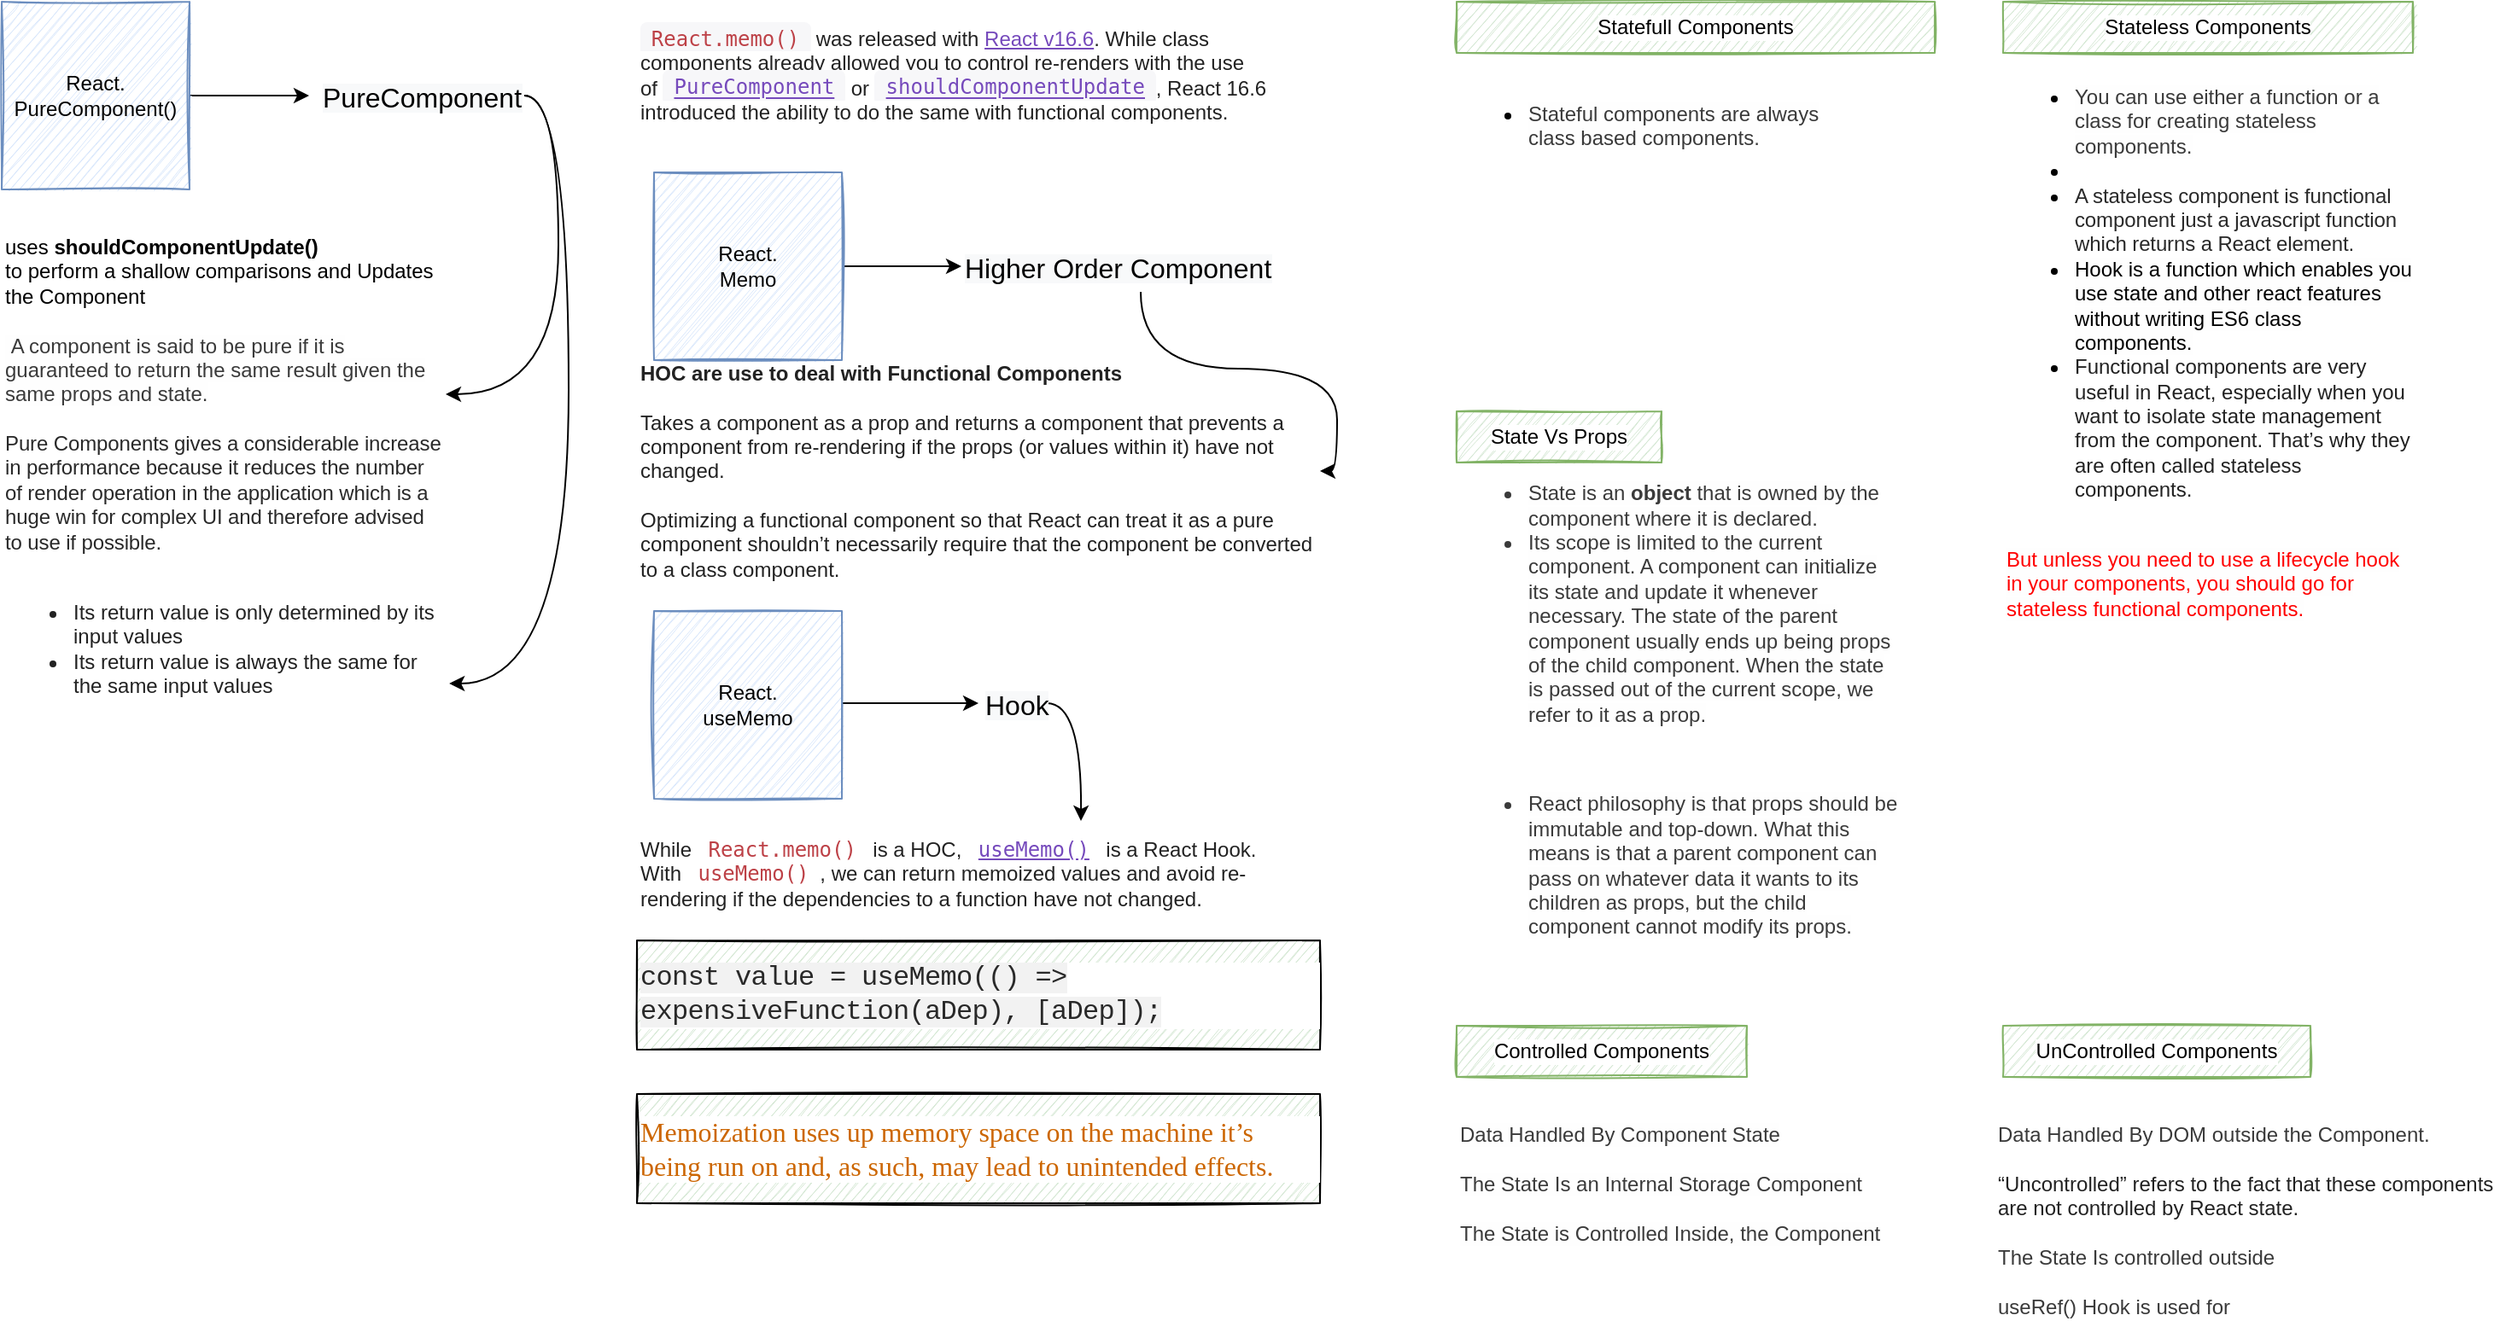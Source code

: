 <mxfile version="15.9.1" type="github" pages="2">
  <diagram id="CkWZjeMWKiB9YpNZttG5" name="Page-1">
    <mxGraphModel dx="2076" dy="1150" grid="1" gridSize="10" guides="1" tooltips="1" connect="1" arrows="1" fold="1" page="1" pageScale="1" pageWidth="1654" pageHeight="2336" background="none" math="0" shadow="0">
      <root>
        <mxCell id="0" />
        <mxCell id="1" parent="0" />
        <mxCell id="lSssQ-DfVgilNFe0-9mz-18" style="edgeStyle=orthogonalEdgeStyle;rounded=0;orthogonalLoop=1;jettySize=auto;html=1;exitX=1;exitY=0.5;exitDx=0;exitDy=0;fontFamily=Helvetica;fontSize=12;entryX=0;entryY=0.5;entryDx=0;entryDy=0;" parent="1" source="lSssQ-DfVgilNFe0-9mz-2" edge="1">
          <mxGeometry relative="1" as="geometry">
            <mxPoint x="328" y="135" as="targetPoint" />
          </mxGeometry>
        </mxCell>
        <mxCell id="lSssQ-DfVgilNFe0-9mz-2" value="React.&lt;br&gt;PureComponent()&lt;br&gt;" style="whiteSpace=wrap;html=1;aspect=fixed;fillColor=#dae8fc;strokeColor=#6c8ebf;sketch=1;" parent="1" vertex="1">
          <mxGeometry x="148" y="80" width="110" height="110" as="geometry" />
        </mxCell>
        <mxCell id="lSssQ-DfVgilNFe0-9mz-5" value="&lt;font style=&quot;font-size: 12px&quot;&gt;uses &lt;b&gt;shouldComponentUpdate()&lt;/b&gt;&lt;br&gt;to perform a shallow comparisons and Updates the Component&lt;br&gt;&lt;br&gt;&lt;span style=&quot;color: rgb(58 , 58 , 58) ; font-family: , &amp;#34;roboto&amp;#34; , &amp;#34;arial&amp;#34; , sans-serif ; background-color: rgb(254 , 254 , 254)&quot;&gt;&amp;nbsp;A component is said to be pure if it is guaranteed to return the same result given the same props and state.&lt;br&gt;&lt;br&gt;&lt;/span&gt;&lt;span style=&quot;color: rgb(41 , 41 , 41) ; letter-spacing: -0.063px ; background-color: rgb(255 , 255 , 255)&quot;&gt;Pure Components gives a considerable increase in performance because it reduces the number of render operation in the application which is a huge win for complex UI and therefore advised to use if possible.&lt;/span&gt;&lt;span style=&quot;color: rgb(58 , 58 , 58) ; font-family: , &amp;#34;roboto&amp;#34; , &amp;#34;arial&amp;#34; , sans-serif ; background-color: rgb(254 , 254 , 254)&quot;&gt;&lt;br&gt;&lt;/span&gt;&lt;/font&gt;" style="text;html=1;strokeColor=none;fillColor=none;align=left;verticalAlign=middle;whiteSpace=wrap;rounded=0;" parent="1" vertex="1">
          <mxGeometry x="148" y="210" width="260" height="200" as="geometry" />
        </mxCell>
        <mxCell id="lSssQ-DfVgilNFe0-9mz-14" style="edgeStyle=orthogonalEdgeStyle;rounded=0;orthogonalLoop=1;jettySize=auto;html=1;exitX=1;exitY=0.5;exitDx=0;exitDy=0;fontFamily=Helvetica;fontSize=12;entryX=0;entryY=0.5;entryDx=0;entryDy=0;" parent="1" source="lSssQ-DfVgilNFe0-9mz-6" target="lSssQ-DfVgilNFe0-9mz-15" edge="1">
          <mxGeometry relative="1" as="geometry">
            <mxPoint x="710" y="255" as="targetPoint" />
          </mxGeometry>
        </mxCell>
        <mxCell id="lSssQ-DfVgilNFe0-9mz-6" value="React.&lt;br&gt;Memo" style="whiteSpace=wrap;html=1;aspect=fixed;fillColor=#dae8fc;strokeColor=#6c8ebf;sketch=1;rounded=0;shadow=0;" parent="1" vertex="1">
          <mxGeometry x="530" y="180" width="110" height="110" as="geometry" />
        </mxCell>
        <mxCell id="lSssQ-DfVgilNFe0-9mz-8" value="&lt;font style=&quot;font-size: 12px&quot;&gt;&lt;span style=&quot;color: rgb(34 , 34 , 34) ; background-color: rgb(255 , 255 , 255)&quot;&gt;&lt;font style=&quot;font-size: 12px&quot;&gt;&lt;b&gt;HOC are use to deal with Functional Components&lt;br&gt;&lt;br&gt;&lt;/b&gt;Takes a component as a prop and returns a component that prevents a component from re-rendering if the props (or values within it) have not changed.&lt;br&gt;&lt;br&gt;&lt;/font&gt;&lt;/span&gt;&lt;span style=&quot;color: rgb(34 , 34 , 34) ; text-align: center ; background-color: rgb(255 , 255 , 255)&quot;&gt;Optimizing a functional component so that React can treat it as a pure component shouldn’t necessarily require that the component be converted to a class component.&lt;/span&gt;&lt;span style=&quot;color: rgb(34 , 34 , 34) ; background-color: rgb(255 , 255 , 255)&quot;&gt;&lt;font style=&quot;font-size: 12px&quot;&gt;&lt;br&gt;&lt;/font&gt;&lt;/span&gt;&lt;/font&gt;" style="text;html=1;strokeColor=none;fillColor=none;align=left;verticalAlign=middle;whiteSpace=wrap;rounded=0;" parent="1" vertex="1">
          <mxGeometry x="520" y="320" width="400" height="70" as="geometry" />
        </mxCell>
        <mxCell id="lSssQ-DfVgilNFe0-9mz-9" value="&lt;p&gt;&lt;font style=&quot;font-size: 12px&quot;&gt;&lt;code class=&quot; prettyprinted&quot; style=&quot;box-sizing: inherit ; padding: 0.2rem 0.4rem ; color: rgb(189 , 65 , 71) ; background-color: rgb(247 , 247 , 249) ; border-radius: 0.25rem&quot;&gt;&lt;span class=&quot;typ&quot; style=&quot;box-sizing: inherit&quot;&gt;React&lt;/span&gt;&lt;span class=&quot;pun&quot; style=&quot;box-sizing: inherit&quot;&gt;.&lt;/span&gt;&lt;span class=&quot;pln&quot; style=&quot;box-sizing: inherit&quot;&gt;memo&lt;/span&gt;&lt;span class=&quot;pun&quot; style=&quot;box-sizing: inherit&quot;&gt;()&lt;/span&gt;&lt;/code&gt;&lt;span style=&quot;color: rgb(34 , 34 , 34) ; background-color: rgb(255 , 255 , 255)&quot;&gt;&amp;nbsp;was released with&amp;nbsp;&lt;/span&gt;&lt;a href=&quot;https://reactjs.org/blog/2018/10/23/react-v-16-6.html&quot; target=&quot;_blank&quot; style=&quot;box-sizing: inherit ; background-color: rgb(255 , 255 , 255) ; color: rgb(118 , 74 , 188)&quot;&gt;React v16.6&lt;/a&gt;&lt;span style=&quot;color: rgb(34 , 34 , 34) ; background-color: rgb(255 , 255 , 255)&quot;&gt;. While class components already allowed you to control re-renders with the use of&amp;nbsp;&lt;/span&gt;&lt;code class=&quot; prettyprinted&quot; style=&quot;box-sizing: inherit ; padding: 0.2rem 0.4rem ; color: rgb(189 , 65 , 71) ; background-color: rgb(247 , 247 , 249) ; border-radius: 0.25rem&quot;&gt;&lt;a href=&quot;https://reactjs.org/docs/react-api.html#reactpurecomponent&quot; target=&quot;_blank&quot; style=&quot;box-sizing: inherit ; background-color: transparent ; color: rgb(118 , 74 , 188)&quot;&gt;PureComponent&lt;/a&gt;&lt;/code&gt;&lt;span style=&quot;color: rgb(34 , 34 , 34) ; background-color: rgb(255 , 255 , 255)&quot;&gt;&amp;nbsp;or&amp;nbsp;&lt;/span&gt;&lt;code class=&quot; prettyprinted&quot; style=&quot;box-sizing: inherit ; padding: 0.2rem 0.4rem ; color: rgb(189 , 65 , 71) ; background-color: rgb(247 , 247 , 249) ; border-radius: 0.25rem&quot;&gt;&lt;a href=&quot;https://reactjs.org/docs/react-component.html#shouldcomponentupdate&quot; target=&quot;_blank&quot; style=&quot;box-sizing: inherit ; background-color: transparent ; color: rgb(118 , 74 , 188)&quot;&gt;shouldComponentUpdate&lt;/a&gt;&lt;/code&gt;&lt;span style=&quot;color: rgb(34 , 34 , 34) ; background-color: rgb(255 , 255 , 255)&quot;&gt;, React 16.6 introduced the ability to do the same with functional components.&lt;/span&gt;&lt;/font&gt;&lt;/p&gt;" style="text;html=1;strokeColor=none;fillColor=none;align=left;verticalAlign=middle;whiteSpace=wrap;rounded=0;" parent="1" vertex="1">
          <mxGeometry x="520" y="80" width="400" height="85" as="geometry" />
        </mxCell>
        <mxCell id="lSssQ-DfVgilNFe0-9mz-12" value="&lt;font style=&quot;font-size: 12px&quot;&gt;&lt;span style=&quot;color: rgb(34, 34, 34);&quot;&gt;While&amp;nbsp;&lt;/span&gt;&lt;code class=&quot; prettyprinted&quot; style=&quot;box-sizing: inherit; padding: 0.2rem 0.4rem; color: rgb(189, 65, 71); border-radius: 0.25rem;&quot;&gt;&lt;span class=&quot;typ&quot; style=&quot;box-sizing: inherit&quot;&gt;React&lt;/span&gt;&lt;span class=&quot;pun&quot; style=&quot;box-sizing: inherit&quot;&gt;.&lt;/span&gt;&lt;span class=&quot;pln&quot; style=&quot;box-sizing: inherit&quot;&gt;memo&lt;/span&gt;&lt;span class=&quot;pun&quot; style=&quot;box-sizing: inherit&quot;&gt;()&lt;/span&gt;&lt;/code&gt;&lt;span style=&quot;color: rgb(34, 34, 34);&quot;&gt;&amp;nbsp;is a HOC,&amp;nbsp;&lt;/span&gt;&lt;code class=&quot; prettyprinted&quot; style=&quot;box-sizing: inherit; padding: 0.2rem 0.4rem; color: rgb(189, 65, 71); border-radius: 0.25rem;&quot;&gt;&lt;a href=&quot;https://blog.logrocket.com/react-reference-guide-hooks-api/#usememo&quot; style=&quot;box-sizing: inherit; color: rgb(118, 74, 188);&quot;&gt;&lt;span class=&quot;pln&quot; style=&quot;box-sizing: inherit&quot;&gt;useMemo&lt;/span&gt;&lt;span class=&quot;pun&quot; style=&quot;box-sizing: inherit&quot;&gt;()&lt;/span&gt;&lt;/a&gt;&lt;/code&gt;&lt;span style=&quot;color: rgb(34, 34, 34);&quot;&gt;&amp;nbsp;is a React Hook. With&amp;nbsp;&lt;/span&gt;&lt;code class=&quot; prettyprinted&quot; style=&quot;box-sizing: inherit; padding: 0.2rem 0.4rem; color: rgb(189, 65, 71); border-radius: 0.25rem;&quot;&gt;&lt;span class=&quot;pln&quot; style=&quot;box-sizing: inherit&quot;&gt;useMemo&lt;/span&gt;&lt;span class=&quot;pun&quot; style=&quot;box-sizing: inherit&quot;&gt;()&lt;/span&gt;&lt;/code&gt;&lt;span style=&quot;color: rgb(34, 34, 34);&quot;&gt;, we can return memoized values and avoid re-rendering if the dependencies to a function have not changed.&lt;/span&gt;&lt;/font&gt;" style="text;html=1;strokeColor=none;fillColor=none;align=left;verticalAlign=middle;whiteSpace=wrap;rounded=0;labelBackgroundColor=default;" parent="1" vertex="1">
          <mxGeometry x="520" y="556" width="400" height="70" as="geometry" />
        </mxCell>
        <mxCell id="lSssQ-DfVgilNFe0-9mz-16" style="edgeStyle=orthogonalEdgeStyle;rounded=0;orthogonalLoop=1;jettySize=auto;html=1;exitX=1;exitY=0.5;exitDx=0;exitDy=0;fontFamily=Helvetica;fontSize=12;" parent="1" edge="1">
          <mxGeometry relative="1" as="geometry">
            <mxPoint x="720" y="491" as="targetPoint" />
            <mxPoint x="640" y="491" as="sourcePoint" />
          </mxGeometry>
        </mxCell>
        <mxCell id="lSssQ-DfVgilNFe0-9mz-13" value="React.&lt;br&gt;useMemo" style="whiteSpace=wrap;html=1;aspect=fixed;fillColor=#dae8fc;strokeColor=#6c8ebf;sketch=1;" parent="1" vertex="1">
          <mxGeometry x="530" y="437" width="110" height="110" as="geometry" />
        </mxCell>
        <mxCell id="lSssQ-DfVgilNFe0-9mz-21" style="edgeStyle=orthogonalEdgeStyle;curved=1;orthogonalLoop=1;jettySize=auto;html=1;entryX=1;entryY=0.5;entryDx=0;entryDy=0;fontFamily=Helvetica;fontSize=12;" parent="1" source="lSssQ-DfVgilNFe0-9mz-15" target="lSssQ-DfVgilNFe0-9mz-8" edge="1">
          <mxGeometry relative="1" as="geometry">
            <Array as="points">
              <mxPoint x="815" y="295" />
              <mxPoint x="930" y="295" />
              <mxPoint x="930" y="355" />
            </Array>
          </mxGeometry>
        </mxCell>
        <mxCell id="lSssQ-DfVgilNFe0-9mz-15" value="&lt;span style=&quot;color: rgb(0, 0, 0); font-family: helvetica; font-style: normal; font-weight: 400; letter-spacing: normal; text-align: left; text-indent: 0px; text-transform: none; word-spacing: 0px; background-color: rgb(248, 249, 250); font-size: 16px;&quot;&gt;Higher Order Component&lt;/span&gt;&lt;br style=&quot;color: rgb(0, 0, 0); font-family: helvetica; font-size: 12px; font-style: normal; font-weight: 400; letter-spacing: normal; text-align: left; text-indent: 0px; text-transform: none; word-spacing: 0px; background-color: rgb(248, 249, 250);&quot;&gt;" style="text;whiteSpace=wrap;html=1;fontSize=12;fontFamily=Helvetica;" parent="1" vertex="1">
          <mxGeometry x="710" y="220" width="210" height="30" as="geometry" />
        </mxCell>
        <mxCell id="lSssQ-DfVgilNFe0-9mz-22" style="edgeStyle=orthogonalEdgeStyle;curved=1;orthogonalLoop=1;jettySize=auto;html=1;fontFamily=Helvetica;fontSize=12;exitX=1;exitY=0.5;exitDx=0;exitDy=0;" parent="1" source="lSssQ-DfVgilNFe0-9mz-17" edge="1">
          <mxGeometry relative="1" as="geometry">
            <mxPoint x="780" y="560" as="targetPoint" />
          </mxGeometry>
        </mxCell>
        <mxCell id="lSssQ-DfVgilNFe0-9mz-17" value="&lt;span style=&quot;color: rgb(0 , 0 , 0) ; font-family: &amp;#34;helvetica&amp;#34; ; font-style: normal ; font-weight: 400 ; letter-spacing: normal ; text-align: left ; text-indent: 0px ; text-transform: none ; word-spacing: 0px ; background-color: rgb(248 , 249 , 250) ; font-size: 16px&quot;&gt;Hook&lt;/span&gt;" style="text;whiteSpace=wrap;html=1;fontSize=12;fontFamily=Helvetica;" parent="1" vertex="1">
          <mxGeometry x="722" y="476" width="38" height="30" as="geometry" />
        </mxCell>
        <mxCell id="lSssQ-DfVgilNFe0-9mz-20" style="edgeStyle=orthogonalEdgeStyle;orthogonalLoop=1;jettySize=auto;html=1;exitX=1;exitY=0.5;exitDx=0;exitDy=0;entryX=1;entryY=0.5;entryDx=0;entryDy=0;fontFamily=Helvetica;fontSize=12;curved=1;" parent="1" source="lSssQ-DfVgilNFe0-9mz-19" target="lSssQ-DfVgilNFe0-9mz-5" edge="1">
          <mxGeometry relative="1" as="geometry" />
        </mxCell>
        <mxCell id="lSssQ-DfVgilNFe0-9mz-34" style="edgeStyle=orthogonalEdgeStyle;curved=1;orthogonalLoop=1;jettySize=auto;html=1;entryX=1.008;entryY=0.55;entryDx=0;entryDy=0;entryPerimeter=0;fontFamily=Helvetica;fontSize=12;fontColor=#FF0000;" parent="1" source="lSssQ-DfVgilNFe0-9mz-19" target="lSssQ-DfVgilNFe0-9mz-33" edge="1">
          <mxGeometry relative="1" as="geometry">
            <Array as="points">
              <mxPoint x="480" y="135" />
              <mxPoint x="480" y="480" />
            </Array>
          </mxGeometry>
        </mxCell>
        <mxCell id="lSssQ-DfVgilNFe0-9mz-19" value="&lt;span style=&quot;color: rgb(0 , 0 , 0) ; font-family: &amp;#34;helvetica&amp;#34; ; font-style: normal ; font-weight: 400 ; letter-spacing: normal ; text-align: left ; text-indent: 0px ; text-transform: none ; word-spacing: 0px ; background-color: rgb(248 , 249 , 250) ; font-size: 16px&quot;&gt;PureComponent&lt;/span&gt;" style="text;whiteSpace=wrap;html=1;fontSize=12;fontFamily=Helvetica;" parent="1" vertex="1">
          <mxGeometry x="334" y="120" width="120" height="30" as="geometry" />
        </mxCell>
        <mxCell id="lSssQ-DfVgilNFe0-9mz-23" value="Statefull Components" style="text;html=1;strokeColor=#82b366;fillColor=#d5e8d4;align=center;verticalAlign=middle;whiteSpace=wrap;rounded=0;labelBackgroundColor=default;sketch=1;fontFamily=Helvetica;fontSize=12;" parent="1" vertex="1">
          <mxGeometry x="1000" y="80" width="280" height="30" as="geometry" />
        </mxCell>
        <mxCell id="lSssQ-DfVgilNFe0-9mz-24" value="Stateless Components" style="text;html=1;strokeColor=#82b366;fillColor=#D5E8D4;align=center;verticalAlign=middle;whiteSpace=wrap;rounded=0;labelBackgroundColor=default;sketch=1;fontFamily=Helvetica;fontSize=12;" parent="1" vertex="1">
          <mxGeometry x="1320" y="80" width="240" height="30" as="geometry" />
        </mxCell>
        <mxCell id="lSssQ-DfVgilNFe0-9mz-25" value="&lt;ul&gt;&lt;li&gt;&lt;span style=&quot;color: rgb(58 , 58 , 58) ; font-style: normal ; font-weight: 400 ; letter-spacing: normal ; text-indent: 0px ; text-transform: none ; word-spacing: 0px ; background-color: rgb(254 , 254 , 254) ; display: inline ; float: none&quot;&gt;&lt;font style=&quot;font-size: 12px&quot;&gt;Stateful components are always class based components.&lt;/font&gt;&lt;/span&gt;&lt;/li&gt;&lt;/ul&gt;&lt;span style=&quot;color: rgb(58 , 58 , 58) ; font-style: normal ; font-weight: 400 ; letter-spacing: normal ; text-indent: 0px ; text-transform: none ; word-spacing: 0px ; background-color: rgb(254 , 254 , 254) ; display: inline ; float: none&quot;&gt;&lt;font style=&quot;font-size: 12px&quot;&gt;&lt;br&gt;&lt;/font&gt;&lt;/span&gt;" style="text;whiteSpace=wrap;html=1;fontSize=12;fontFamily=Helvetica;" parent="1" vertex="1">
          <mxGeometry x="1000" y="120" width="240" height="40" as="geometry" />
        </mxCell>
        <mxCell id="lSssQ-DfVgilNFe0-9mz-26" value="&lt;ul&gt;&lt;li&gt;&lt;span style=&quot;font-style: normal ; font-weight: 400 ; letter-spacing: normal ; text-indent: 0px ; text-transform: none ; word-spacing: 0px ; background-color: rgb(254 , 254 , 254) ; display: inline ; float: none&quot;&gt;&lt;font style=&quot;font-size: 12px&quot;&gt;&lt;font style=&quot;font-size: 12px&quot;&gt;&lt;font color=&quot;#3a3a3a&quot; style=&quot;font-size: 12px&quot;&gt;You can use either a function&amp;nbsp;or a class for creating stateless components. &lt;/font&gt;&lt;/font&gt;&lt;/font&gt;&lt;/span&gt;&lt;/li&gt;&lt;li&gt;&lt;span style=&quot;font-style: normal ; font-weight: 400 ; letter-spacing: normal ; text-indent: 0px ; text-transform: none ; word-spacing: 0px ; background-color: rgb(254 , 254 , 254) ; display: inline ; float: none&quot;&gt;&lt;font style=&quot;font-size: 12px&quot;&gt;&lt;font style=&quot;font-size: 12px&quot;&gt;&lt;font color=&quot;#3a3a3a&quot; style=&quot;font-size: 12px&quot;&gt;&lt;br&gt;&lt;/font&gt;&lt;/font&gt;&lt;/font&gt;&lt;/span&gt;&lt;/li&gt;&lt;li&gt;&lt;span style=&quot;font-style: normal ; font-weight: 400 ; letter-spacing: normal ; text-indent: 0px ; text-transform: none ; word-spacing: 0px ; background-color: rgb(254 , 254 , 254) ; display: inline ; float: none&quot;&gt;&lt;font style=&quot;font-size: 12px&quot;&gt;&lt;font style=&quot;font-size: 12px&quot;&gt;&lt;span style=&quot;color: rgb(41 , 41 , 41) ; letter-spacing: -0.063px ; background-color: rgb(255 , 255 , 255)&quot;&gt;A stateless component is functional component just a javascript function which returns a React element.&amp;nbsp;&lt;/span&gt;&lt;/font&gt;&lt;/font&gt;&lt;/span&gt;&lt;/li&gt;&lt;li&gt;&lt;span style=&quot;font-style: normal ; font-weight: 400 ; letter-spacing: normal ; text-indent: 0px ; text-transform: none ; word-spacing: 0px ; background-color: rgb(254 , 254 , 254) ; display: inline ; float: none&quot;&gt;&lt;font style=&quot;font-size: 12px&quot;&gt;&lt;font style=&quot;font-size: 12px&quot;&gt;Hook is a function which enables you use state and other react features without writing ES6 class components.&lt;br&gt;&lt;/font&gt;&lt;/font&gt;&lt;/span&gt;&lt;/li&gt;&lt;li&gt;&lt;span style=&quot;font-style: normal ; font-weight: 400 ; letter-spacing: normal ; text-indent: 0px ; text-transform: none ; word-spacing: 0px ; background-color: rgb(254 , 254 , 254) ; display: inline ; float: none&quot;&gt;&lt;font style=&quot;font-size: 12px&quot;&gt;&lt;font style=&quot;font-size: 12px&quot;&gt;&lt;span style=&quot;color: rgb(34 , 34 , 34) ; background-color: rgb(255 , 255 , 255)&quot;&gt;Functional components are very useful in React, especially when you want to isolate state management from the component. That’s why they are often called&amp;nbsp;stateless components.&lt;/span&gt;&lt;/font&gt;&lt;/font&gt;&lt;/span&gt;&lt;/li&gt;&lt;/ul&gt;&lt;span style=&quot;font-style: normal ; font-weight: 400 ; letter-spacing: normal ; text-indent: 0px ; text-transform: none ; word-spacing: 0px ; background-color: rgb(254 , 254 , 254) ; display: inline ; float: none&quot;&gt;&lt;font style=&quot;font-size: 12px&quot;&gt;&lt;font style=&quot;font-size: 12px&quot;&gt;&lt;br&gt;&lt;font color=&quot;#ff0000&quot; style=&quot;font-size: 12px&quot;&gt;But unless you need to use a lifecycle hook in your components, you should go for stateless functional components.&lt;/font&gt;&lt;/font&gt;&lt;br&gt;&lt;/font&gt;&lt;/span&gt;" style="text;whiteSpace=wrap;html=1;fontSize=12;fontFamily=Helvetica;" parent="1" vertex="1">
          <mxGeometry x="1320" y="110" width="240" height="340" as="geometry" />
        </mxCell>
        <mxCell id="lSssQ-DfVgilNFe0-9mz-30" value="&lt;font style=&quot;font-size: 12px&quot;&gt;&lt;span style=&quot;color: rgb(58 , 58 , 58) ; font-family: , &amp;quot;roboto&amp;quot; , &amp;quot;arial&amp;quot; , sans-serif ; background-color: rgb(254 , 254 , 254)&quot;&gt;&lt;ul&gt;&lt;li&gt;&lt;font style=&quot;font-size: 12px&quot;&gt;&lt;span style=&quot;color: rgb(58 , 58 , 58) ; font-family: , &amp;quot;roboto&amp;quot; , &amp;quot;arial&amp;quot; , sans-serif ; background-color: rgb(254 , 254 , 254)&quot;&gt;State is an &lt;b&gt;object &lt;/b&gt;that is owned by the component where it is declared. &lt;/span&gt;&lt;/font&gt;&lt;/li&gt;&lt;li&gt;&lt;font style=&quot;font-size: 12px&quot;&gt;&lt;span style=&quot;color: rgb(58 , 58 , 58) ; font-family: , &amp;quot;roboto&amp;quot; , &amp;quot;arial&amp;quot; , sans-serif ; background-color: rgb(254 , 254 , 254)&quot;&gt;Its scope is limited to the current component. A component can initialize its state and update it whenever necessary. The state of the parent component usually ends up being props of the child component. When the state is passed out of the current scope, we refer to it as a prop.&lt;/span&gt;&lt;/font&gt;&lt;/li&gt;&lt;/ul&gt;&lt;/span&gt;&lt;span style=&quot;color: rgb(58 , 58 , 58) ; background-color: rgb(254 , 254 , 254)&quot;&gt;&lt;br&gt;&lt;ul&gt;&lt;li&gt;&lt;font style=&quot;font-size: 12px&quot;&gt;&lt;span style=&quot;color: rgb(58 , 58 , 58) ; background-color: rgb(254 , 254 , 254)&quot;&gt;React philosophy is that props should be immutable and top-down. What this means is that a parent component can pass on whatever data it wants to its children as props, but the child component cannot modify its props.&lt;/span&gt;&lt;/font&gt;&lt;/li&gt;&lt;/ul&gt;&lt;/span&gt;&lt;/font&gt;" style="text;html=1;strokeColor=none;fillColor=none;align=left;verticalAlign=middle;whiteSpace=wrap;rounded=0;labelBackgroundColor=default;sketch=1;fontFamily=Helvetica;fontSize=12;fontColor=#FF0000;labelBorderColor=none;" parent="1" vertex="1">
          <mxGeometry x="1000" y="360" width="260" height="270" as="geometry" />
        </mxCell>
        <mxCell id="lSssQ-DfVgilNFe0-9mz-31" value="State Vs Props" style="text;html=1;strokeColor=#82b366;fillColor=#d5e8d4;align=center;verticalAlign=middle;whiteSpace=wrap;rounded=0;labelBackgroundColor=default;sketch=1;fontFamily=Helvetica;fontSize=12;" parent="1" vertex="1">
          <mxGeometry x="1000" y="320" width="120" height="30" as="geometry" />
        </mxCell>
        <mxCell id="lSssQ-DfVgilNFe0-9mz-33" value="&lt;font style=&quot;font-size: 12px&quot;&gt;&lt;ul style=&quot;box-sizing: inherit ; margin-top: 0px ; margin-bottom: 2rem ; color: rgb(34 , 34 , 34) ; background-color: rgb(255 , 255 , 255)&quot;&gt;&lt;li style=&quot;box-sizing: inherit&quot;&gt;Its return value is only determined by its input values&lt;/li&gt;&lt;li style=&quot;box-sizing: inherit&quot;&gt;Its return value is always the same for the same input values&lt;/li&gt;&lt;/ul&gt;&lt;/font&gt;" style="text;html=1;strokeColor=none;fillColor=none;align=left;verticalAlign=middle;whiteSpace=wrap;rounded=0;" parent="1" vertex="1">
          <mxGeometry x="148" y="430" width="260" height="90" as="geometry" />
        </mxCell>
        <mxCell id="lSssQ-DfVgilNFe0-9mz-35" value="&lt;span style=&quot;font-family: &amp;#34;merriweather&amp;#34;&quot;&gt;&lt;font color=&quot;#cc6600&quot; style=&quot;font-size: 16px&quot;&gt;Memoization uses up memory space on the machine it’s being run on and, as such, may lead to unintended effects.&lt;/font&gt;&lt;/span&gt;" style="rounded=0;whiteSpace=wrap;html=1;labelBackgroundColor=default;sketch=1;fontFamily=Helvetica;fontSize=12;fontColor=#FF0000;fillColor=#D5E8D4;align=left;" parent="1" vertex="1">
          <mxGeometry x="520" y="720" width="400" height="64" as="geometry" />
        </mxCell>
        <mxCell id="lSssQ-DfVgilNFe0-9mz-37" value="" style="shape=image;html=1;verticalAlign=top;verticalLabelPosition=bottom;labelBackgroundColor=#ffffff;imageAspect=0;aspect=fixed;image=https://cdn1.iconfinder.com/data/icons/unicons-line-vol-5/24/react-128.png;rounded=0;shadow=0;labelBorderColor=default;sketch=1;fontFamily=Helvetica;fontSize=16;fontColor=#CC6600;fillColor=none;" parent="1" vertex="1">
          <mxGeometry x="178.5" y="80" width="49" height="49" as="geometry" />
        </mxCell>
        <mxCell id="lSssQ-DfVgilNFe0-9mz-39" value="" style="shape=image;html=1;verticalAlign=top;verticalLabelPosition=bottom;labelBackgroundColor=#ffffff;imageAspect=0;aspect=fixed;image=https://cdn1.iconfinder.com/data/icons/unicons-line-vol-5/24/react-128.png;rounded=0;shadow=0;labelBorderColor=default;sketch=1;fontFamily=Helvetica;fontSize=16;fontColor=#CC6600;fillColor=none;" parent="1" vertex="1">
          <mxGeometry x="560.5" y="180" width="49" height="49" as="geometry" />
        </mxCell>
        <mxCell id="lSssQ-DfVgilNFe0-9mz-40" value="" style="shape=image;html=1;verticalAlign=top;verticalLabelPosition=bottom;labelBackgroundColor=#ffffff;imageAspect=0;aspect=fixed;image=https://cdn1.iconfinder.com/data/icons/unicons-line-vol-5/24/react-128.png;rounded=0;shadow=0;labelBorderColor=default;sketch=1;fontFamily=Helvetica;fontSize=16;fontColor=#CC6600;fillColor=none;" parent="1" vertex="1">
          <mxGeometry x="560.5" y="437" width="49" height="49" as="geometry" />
        </mxCell>
        <mxCell id="ZoUs44j6_cVX5kP_7yxS-6" value="&lt;span style=&quot;color: rgb(41 , 41 , 41) ; font-family: &amp;#34;menlo&amp;#34; , &amp;#34;monaco&amp;#34; , &amp;#34;courier new&amp;#34; , &amp;#34;courier&amp;#34; , monospace ; font-size: 16px ; letter-spacing: -0.352px ; background-color: rgb(242 , 242 , 242)&quot;&gt;const value = useMemo(() =&amp;gt; expensiveFunction(aDep), [aDep]);&lt;/span&gt;" style="rounded=0;whiteSpace=wrap;html=1;labelBackgroundColor=default;sketch=1;fontFamily=Helvetica;fontSize=12;fontColor=#FF0000;fillColor=#D5E8D4;align=left;" vertex="1" parent="1">
          <mxGeometry x="520" y="630" width="400" height="64" as="geometry" />
        </mxCell>
        <mxCell id="ZoUs44j6_cVX5kP_7yxS-7" value="Controlled Components" style="text;html=1;strokeColor=#82b366;fillColor=#d5e8d4;align=center;verticalAlign=middle;whiteSpace=wrap;rounded=0;labelBackgroundColor=default;sketch=1;fontFamily=Helvetica;fontSize=12;" vertex="1" parent="1">
          <mxGeometry x="1000" y="680" width="170" height="30" as="geometry" />
        </mxCell>
        <mxCell id="ZoUs44j6_cVX5kP_7yxS-8" value="UnControlled Components" style="text;html=1;strokeColor=#82b366;fillColor=#D5E8D4;align=center;verticalAlign=middle;whiteSpace=wrap;rounded=0;labelBackgroundColor=default;sketch=1;fontFamily=Helvetica;fontSize=12;" vertex="1" parent="1">
          <mxGeometry x="1320" y="680" width="180" height="30" as="geometry" />
        </mxCell>
        <mxCell id="ZoUs44j6_cVX5kP_7yxS-9" value="&lt;div&gt;&lt;font color=&quot;#3a3a3a&quot;&gt;&lt;span style=&quot;background-color: rgb(254 , 254 , 254)&quot;&gt;Data Handled By Component State&lt;/span&gt;&lt;/font&gt;&lt;/div&gt;&lt;div&gt;&lt;font color=&quot;#3a3a3a&quot;&gt;&lt;span style=&quot;background-color: rgb(254 , 254 , 254)&quot;&gt;&lt;br&gt;&lt;/span&gt;&lt;/font&gt;&lt;/div&gt;&lt;div&gt;&lt;font color=&quot;#3a3a3a&quot;&gt;&lt;span style=&quot;background-color: rgb(254 , 254 , 254)&quot;&gt;The State Is an Internal Storage Component&lt;/span&gt;&lt;/font&gt;&lt;/div&gt;&lt;div&gt;&lt;font color=&quot;#3a3a3a&quot;&gt;&lt;span style=&quot;background-color: rgb(254 , 254 , 254)&quot;&gt;&lt;br&gt;&lt;/span&gt;&lt;/font&gt;&lt;/div&gt;&lt;div&gt;&lt;font color=&quot;#3a3a3a&quot;&gt;&lt;span style=&quot;background-color: rgb(254 , 254 , 254)&quot;&gt;The State is Controlled Inside, the Component&lt;/span&gt;&lt;/font&gt;&lt;/div&gt;&lt;span style=&quot;color: rgb(58 , 58 , 58) ; font-style: normal ; font-weight: 400 ; letter-spacing: normal ; text-indent: 0px ; text-transform: none ; word-spacing: 0px ; background-color: rgb(254 , 254 , 254) ; display: inline ; float: none&quot;&gt;&lt;font style=&quot;font-size: 12px&quot;&gt;&lt;br&gt;&lt;/font&gt;&lt;/span&gt;" style="text;whiteSpace=wrap;html=1;fontSize=12;fontFamily=Helvetica;" vertex="1" parent="1">
          <mxGeometry x="1000" y="730" width="280" height="100" as="geometry" />
        </mxCell>
        <mxCell id="ZoUs44j6_cVX5kP_7yxS-10" value="&lt;div&gt;&lt;font color=&quot;#3a3a3a&quot; style=&quot;font-size: 12px&quot;&gt;Data Handled By DOM outside the Component.&lt;/font&gt;&lt;/div&gt;&lt;div&gt;&lt;font color=&quot;#3a3a3a&quot; style=&quot;font-size: 12px&quot;&gt;&lt;br&gt;&lt;/font&gt;&lt;/div&gt;&lt;div&gt;&lt;font style=&quot;font-size: 12px&quot;&gt;&lt;span style=&quot;color: rgb(34 , 34 , 34) ; background-color: rgb(255 , 255 , 255)&quot;&gt;“Uncontrolled” refers to the fact that these components are not controlled by React state.&lt;/span&gt;&lt;font color=&quot;#3a3a3a&quot; style=&quot;font-size: 12px&quot;&gt;&lt;span&gt;&lt;br&gt;&lt;/span&gt;&lt;/font&gt;&lt;/font&gt;&lt;/div&gt;&lt;div&gt;&lt;font color=&quot;#3a3a3a&quot; style=&quot;font-size: 12px&quot;&gt;&lt;span&gt;&lt;br&gt;&lt;/span&gt;&lt;/font&gt;&lt;/div&gt;&lt;div&gt;&lt;font color=&quot;#3a3a3a&quot; style=&quot;font-size: 12px&quot;&gt;&lt;span&gt;The State Is controlled outside&lt;/span&gt;&lt;/font&gt;&lt;/div&gt;&lt;div&gt;&lt;font color=&quot;#3a3a3a&quot; style=&quot;font-size: 12px&quot;&gt;&lt;span&gt;&lt;br&gt;&lt;/span&gt;&lt;/font&gt;&lt;/div&gt;&lt;div&gt;&lt;/div&gt;&lt;span style=&quot;color: rgb(58 , 58 , 58) ; font-style: normal ; font-weight: 400 ; letter-spacing: normal ; text-indent: 0px ; text-transform: none ; word-spacing: 0px ; display: inline ; float: none&quot;&gt;&lt;font style=&quot;font-size: 12px&quot;&gt;&lt;font style=&quot;font-size: 12px&quot;&gt;useRef() Hook is used for&amp;nbsp;&lt;/font&gt;&lt;br&gt;&lt;/font&gt;&lt;/span&gt;" style="text;whiteSpace=wrap;html=1;fontSize=12;fontFamily=Helvetica;rounded=0;shadow=0;labelBackgroundColor=none;labelBorderColor=none;sketch=1;fontColor=#CC6600;fillColor=none;" vertex="1" parent="1">
          <mxGeometry x="1315" y="730" width="295" height="120" as="geometry" />
        </mxCell>
      </root>
    </mxGraphModel>
  </diagram>
  <diagram id="SWifOijQaqaOOIXxmgmf" name="Page-2">
    <mxGraphModel dx="1730" dy="958" grid="1" gridSize="10" guides="1" tooltips="1" connect="1" arrows="1" fold="1" page="1" pageScale="1" pageWidth="1654" pageHeight="2336" math="0" shadow="0">
      <root>
        <mxCell id="AsoeHAGLwjUUdPmzECIi-0" />
        <mxCell id="AsoeHAGLwjUUdPmzECIi-1" parent="AsoeHAGLwjUUdPmzECIi-0" />
        <mxCell id="AsoeHAGLwjUUdPmzECIi-2" value="GRAPHQL" style="ellipse;whiteSpace=wrap;html=1;aspect=fixed;rounded=0;shadow=0;labelBackgroundColor=none;labelBorderColor=none;sketch=0;fontFamily=Helvetica;fontSize=12;fillColor=#330066;strokeColor=#9673a6;fontColor=#FFFFFF;" vertex="1" parent="AsoeHAGLwjUUdPmzECIi-1">
          <mxGeometry x="40" y="40" width="80" height="80" as="geometry" />
        </mxCell>
        <mxCell id="AsoeHAGLwjUUdPmzECIi-4" value="&lt;div style=&quot;color: rgb(212, 212, 212); background-color: rgb(30, 30, 30); font-family: consolas, &amp;quot;courier new&amp;quot;, monospace; font-weight: normal; font-size: 14px; line-height: 19px;&quot;&gt;&lt;div&gt;&lt;span style=&quot;color: #569cd6&quot;&gt;const&lt;/span&gt;&lt;span style=&quot;color: #d4d4d4&quot;&gt; link = &lt;/span&gt;&lt;span style=&quot;color: #569cd6&quot;&gt;new&lt;/span&gt;&lt;span style=&quot;color: #d4d4d4&quot;&gt; WebSocketLink({&lt;/span&gt;&lt;/div&gt;&lt;div&gt;&lt;span style=&quot;color: #d4d4d4&quot;&gt;&amp;nbsp; uri: &lt;/span&gt;&lt;span style=&quot;color: #ce9178&quot;&gt;`ws://localhost:4000/`&lt;/span&gt;&lt;span style=&quot;color: #d4d4d4&quot;&gt;,&lt;/span&gt;&lt;/div&gt;&lt;div&gt;&lt;span style=&quot;color: #d4d4d4&quot;&gt;&amp;nbsp; options: {&lt;/span&gt;&lt;/div&gt;&lt;div&gt;&lt;span style=&quot;color: #d4d4d4&quot;&gt;&amp;nbsp; &amp;nbsp; reconnect: &lt;/span&gt;&lt;span style=&quot;color: #569cd6&quot;&gt;true&lt;/span&gt;&lt;span style=&quot;color: #d4d4d4&quot;&gt;,&lt;/span&gt;&lt;/div&gt;&lt;div&gt;&lt;span style=&quot;color: #d4d4d4&quot;&gt;&amp;nbsp; },&lt;/span&gt;&lt;/div&gt;&lt;div&gt;&lt;span style=&quot;color: #d4d4d4&quot;&gt;});&lt;/span&gt;&lt;/div&gt;&lt;/div&gt;" style="text;whiteSpace=wrap;html=1;fontSize=12;fontFamily=Helvetica;fontColor=#000000;" vertex="1" parent="AsoeHAGLwjUUdPmzECIi-1">
          <mxGeometry x="280" y="840" width="270" height="130" as="geometry" />
        </mxCell>
        <mxCell id="AsoeHAGLwjUUdPmzECIi-5" value="&lt;div style=&quot;color: rgb(212, 212, 212); background-color: rgb(30, 30, 30); font-family: consolas, &amp;quot;courier new&amp;quot;, monospace; font-weight: normal; font-size: 14px; line-height: 19px;&quot;&gt;&lt;div&gt;&lt;span style=&quot;color: #569cd6&quot;&gt;const&lt;/span&gt;&lt;span style=&quot;color: #d4d4d4&quot;&gt; client = &lt;/span&gt;&lt;span style=&quot;color: #569cd6&quot;&gt;new&lt;/span&gt;&lt;span style=&quot;color: #d4d4d4&quot;&gt; ApolloClient({&lt;/span&gt;&lt;/div&gt;&lt;div&gt;&lt;span style=&quot;color: #d4d4d4&quot;&gt;&amp;nbsp; link,&lt;/span&gt;&lt;/div&gt;&lt;div&gt;&lt;span style=&quot;color: #d4d4d4&quot;&gt;&amp;nbsp; uri: &lt;/span&gt;&lt;span style=&quot;color: #ce9178&quot;&gt;&quot;http://localhost:4000/&quot;&lt;/span&gt;&lt;span style=&quot;color: #d4d4d4&quot;&gt;,&lt;/span&gt;&lt;/div&gt;&lt;div&gt;&lt;span style=&quot;color: #d4d4d4&quot;&gt;&amp;nbsp; cache: &lt;/span&gt;&lt;span style=&quot;color: #569cd6&quot;&gt;new&lt;/span&gt;&lt;span style=&quot;color: #d4d4d4&quot;&gt; InMemoryCache(),&lt;/span&gt;&lt;/div&gt;&lt;div&gt;&lt;span style=&quot;color: #d4d4d4&quot;&gt;});&lt;/span&gt;&lt;/div&gt;&lt;br&gt;&lt;/div&gt;" style="text;whiteSpace=wrap;html=1;fontSize=12;fontFamily=Helvetica;fontColor=#000000;" vertex="1" parent="AsoeHAGLwjUUdPmzECIi-1">
          <mxGeometry x="280" y="1040" width="280" height="130" as="geometry" />
        </mxCell>
        <mxCell id="AsoeHAGLwjUUdPmzECIi-6" value="&lt;h1&gt;&lt;div style=&quot;font-family: &amp;#34;consolas&amp;#34; , &amp;#34;courier new&amp;#34; , monospace ; font-weight: normal ; font-size: 14px ; line-height: 19px&quot;&gt;&lt;div&gt;import {&lt;span&gt;&amp;nbsp;ApolloClient,&lt;/span&gt;&lt;span&gt;InMemoryCache,&lt;/span&gt;&lt;span&gt;ApolloProvider,&lt;/span&gt;&lt;span&gt;useSubscription,&lt;/span&gt;&lt;span&gt;useMutation,&amp;nbsp;&lt;/span&gt;&lt;span&gt;gql&lt;/span&gt;&lt;span&gt;} from&amp;nbsp; &quot;@apollo/client&quot;;&lt;/span&gt;&lt;/div&gt;&lt;div&gt;import { WebSocketLink } from &quot;@apollo/client/link/ws&quot;;&lt;/div&gt;&lt;/div&gt;&lt;/h1&gt;" style="text;html=1;strokeColor=none;fillColor=none;spacing=5;spacingTop=-20;whiteSpace=wrap;overflow=hidden;rounded=0;shadow=0;labelBackgroundColor=none;labelBorderColor=none;sketch=0;fontFamily=Helvetica;fontSize=12;fontColor=#000000;" vertex="1" parent="AsoeHAGLwjUUdPmzECIi-1">
          <mxGeometry x="177.2" y="620" width="770" height="95" as="geometry" />
        </mxCell>
        <mxCell id="AsoeHAGLwjUUdPmzECIi-8" style="edgeStyle=orthogonalEdgeStyle;curved=1;orthogonalLoop=1;jettySize=auto;html=1;exitX=0;exitY=0;exitDx=0;exitDy=0;fontFamily=Helvetica;fontSize=12;fontColor=#000000;entryX=0.5;entryY=1;entryDx=0;entryDy=0;" edge="1" parent="AsoeHAGLwjUUdPmzECIi-1" source="AsoeHAGLwjUUdPmzECIi-7" target="AsoeHAGLwjUUdPmzECIi-9">
          <mxGeometry relative="1" as="geometry">
            <mxPoint x="1070" y="562" as="targetPoint" />
          </mxGeometry>
        </mxCell>
        <mxCell id="AsoeHAGLwjUUdPmzECIi-11" style="edgeStyle=orthogonalEdgeStyle;curved=1;orthogonalLoop=1;jettySize=auto;html=1;exitX=0.25;exitY=0;exitDx=0;exitDy=0;entryX=0.5;entryY=1;entryDx=0;entryDy=0;fontFamily=Helvetica;fontSize=12;fontColor=#000000;" edge="1" parent="AsoeHAGLwjUUdPmzECIi-1" source="AsoeHAGLwjUUdPmzECIi-7" target="AsoeHAGLwjUUdPmzECIi-10">
          <mxGeometry relative="1" as="geometry" />
        </mxCell>
        <mxCell id="AsoeHAGLwjUUdPmzECIi-13" style="edgeStyle=orthogonalEdgeStyle;curved=1;orthogonalLoop=1;jettySize=auto;html=1;exitX=0.5;exitY=0;exitDx=0;exitDy=0;fontFamily=Helvetica;fontSize=12;fontColor=#000000;" edge="1" parent="AsoeHAGLwjUUdPmzECIi-1" source="AsoeHAGLwjUUdPmzECIi-7">
          <mxGeometry relative="1" as="geometry">
            <mxPoint x="1320" y="552" as="targetPoint" />
          </mxGeometry>
        </mxCell>
        <mxCell id="AsoeHAGLwjUUdPmzECIi-15" style="edgeStyle=orthogonalEdgeStyle;curved=1;orthogonalLoop=1;jettySize=auto;html=1;exitX=-0.005;exitY=0.077;exitDx=0;exitDy=0;fontFamily=Helvetica;fontSize=12;fontColor=#000000;exitPerimeter=0;" edge="1" parent="AsoeHAGLwjUUdPmzECIi-1" source="AsoeHAGLwjUUdPmzECIi-7">
          <mxGeometry relative="1" as="geometry">
            <mxPoint x="1050" y="742" as="targetPoint" />
          </mxGeometry>
        </mxCell>
        <mxCell id="AsoeHAGLwjUUdPmzECIi-7" value="&lt;div style=&quot;color: rgb(155, 155, 155); background-color: rgb(255, 255, 255); font-family: consolas, &amp;quot;courier new&amp;quot;, monospace; font-weight: normal; font-size: 14px; line-height: 19px;&quot;&gt;&lt;div&gt;&lt;span style=&quot;color: #048fcf&quot;&gt;query&lt;/span&gt;&lt;span style=&quot;color: #9b9b9b&quot;&gt; &lt;/span&gt;&lt;span style=&quot;color: #e04a98&quot;&gt;getUserHealth&lt;/span&gt;&lt;span style=&quot;color: #69a6e4&quot;&gt;(&lt;/span&gt;&lt;span style=&quot;color: #9b9b9b&quot;&gt;$userId&lt;/span&gt;&lt;span style=&quot;color: #69a6e4&quot;&gt;:&lt;/span&gt;&lt;span style=&quot;color: #048fcf&quot;&gt;String&lt;/span&gt;&lt;span style=&quot;color: #69a6e4&quot;&gt;){&lt;/span&gt;&lt;/div&gt;&lt;div&gt;&lt;span style=&quot;color: #9b9b9b&quot;&gt;&amp;nbsp; &lt;/span&gt;&lt;span style=&quot;color: #e04a98&quot;&gt;healthData&lt;/span&gt;&lt;span style=&quot;color: #69a6e4&quot;&gt;(&lt;/span&gt;&lt;/div&gt;&lt;div&gt;&lt;span style=&quot;color: #9b9b9b&quot;&gt;&amp;nbsp; &lt;/span&gt;&lt;span style=&quot;color: #e04a98&quot;&gt;order&lt;/span&gt;&lt;span style=&quot;color: #69a6e4&quot;&gt;:{&lt;/span&gt;&lt;span style=&quot;color: #e04a98&quot;&gt;id&lt;/span&gt;&lt;span style=&quot;color: #69a6e4&quot;&gt;:&lt;/span&gt;&lt;span style=&quot;color: #21c996&quot;&gt;DESC&lt;/span&gt;&lt;span style=&quot;color: #69a6e4&quot;&gt;}&lt;/span&gt;&lt;/div&gt;&lt;div&gt;&lt;span style=&quot;color: #9b9b9b&quot;&gt;&amp;nbsp; &amp;nbsp;&lt;/span&gt;&lt;span style=&quot;color: #e04a98&quot;&gt;where&lt;/span&gt;&lt;span style=&quot;color: #69a6e4&quot;&gt;:{&lt;/span&gt;&lt;span style=&quot;color: #9b9b9b&quot;&gt; &lt;/span&gt;&lt;span style=&quot;color: #e04a98&quot;&gt;appUserId&lt;/span&gt;&lt;span style=&quot;color: #69a6e4&quot;&gt;:{&lt;/span&gt;&lt;span style=&quot;color: #e04a98&quot;&gt;startsWith&lt;/span&gt;&lt;span style=&quot;color: #69a6e4&quot;&gt;:&lt;/span&gt;&lt;span style=&quot;color: #9b9b9b&quot;&gt;$userId&lt;/span&gt;&lt;span style=&quot;color: #69a6e4&quot;&gt;}}&lt;/span&gt;&lt;/div&gt;&lt;div&gt;&lt;span style=&quot;color: #9b9b9b&quot;&gt;&amp;nbsp; &amp;nbsp;&lt;/span&gt;&lt;span style=&quot;color: #69a6e4&quot;&gt;)&lt;/span&gt;&lt;/div&gt;&lt;div&gt;&lt;span style=&quot;color: #9b9b9b&quot;&gt;&amp;nbsp; &amp;nbsp;&lt;/span&gt;&lt;span style=&quot;color: #69a6e4&quot;&gt;{&lt;/span&gt;&lt;/div&gt;&lt;div&gt;&lt;span style=&quot;color: #9b9b9b&quot;&gt;&amp;nbsp; &amp;nbsp; &lt;/span&gt;&lt;span style=&quot;color: #e04a98&quot;&gt;totalCount&lt;/span&gt;&lt;/div&gt;&lt;div&gt;&lt;span style=&quot;color: #9b9b9b&quot;&gt;&amp;nbsp; &amp;nbsp; &lt;/span&gt;&lt;span style=&quot;color: #e04a98&quot;&gt;items&lt;/span&gt;&lt;span style=&quot;color: #69a6e4&quot;&gt;{&lt;/span&gt;&lt;/div&gt;&lt;div&gt;&lt;span style=&quot;color: #9b9b9b&quot;&gt;&amp;nbsp; &amp;nbsp; &amp;nbsp; &lt;/span&gt;&lt;span style=&quot;color: #e04a98&quot;&gt;id&lt;/span&gt;&lt;/div&gt;&lt;div&gt;&lt;span style=&quot;color: #9b9b9b&quot;&gt;&amp;nbsp; &amp;nbsp; &amp;nbsp; &lt;/span&gt;&lt;span style=&quot;color: #e04a98&quot;&gt;timestamp&lt;/span&gt;&lt;/div&gt;&lt;div&gt;&lt;span style=&quot;color: #9b9b9b&quot;&gt;&amp;nbsp; &amp;nbsp; &amp;nbsp; &lt;/span&gt;&lt;span style=&quot;color: #e04a98&quot;&gt;steps&lt;/span&gt;&lt;/div&gt;&lt;div&gt;&lt;span style=&quot;color: #9b9b9b&quot;&gt;&amp;nbsp; &amp;nbsp; &amp;nbsp; &lt;/span&gt;&lt;span style=&quot;color: #e04a98&quot;&gt;heartRate&lt;/span&gt;&lt;/div&gt;&lt;div&gt;&lt;span style=&quot;color: #9b9b9b&quot;&gt;&amp;nbsp; &amp;nbsp; &amp;nbsp; &lt;/span&gt;&lt;span style=&quot;color: #e04a98&quot;&gt;appUserId&lt;/span&gt;&lt;/div&gt;&lt;div&gt;&lt;span style=&quot;color: #9b9b9b&quot;&gt;&amp;nbsp; &amp;nbsp; &amp;nbsp; &lt;/span&gt;&lt;span style=&quot;color: #e04a98&quot;&gt;temperature&lt;/span&gt;&lt;/div&gt;&lt;div&gt;&lt;span style=&quot;color: #9b9b9b&quot;&gt;&amp;nbsp; &amp;nbsp; &amp;nbsp; &lt;/span&gt;&lt;span style=&quot;color: #e04a98&quot;&gt;bp&lt;/span&gt;&lt;/div&gt;&lt;div&gt;&lt;span style=&quot;color: #9b9b9b&quot;&gt;&amp;nbsp; &amp;nbsp; &amp;nbsp; &lt;/span&gt;&lt;span style=&quot;color: #e04a98&quot;&gt;spo2&lt;/span&gt;&lt;/div&gt;&lt;div&gt;&lt;span style=&quot;color: #9b9b9b&quot;&gt;&amp;nbsp; &amp;nbsp; &amp;nbsp; &lt;/span&gt;&lt;span style=&quot;color: #e04a98&quot;&gt;sleepState&lt;/span&gt;&lt;/div&gt;&lt;div&gt;&lt;span style=&quot;color: #9b9b9b&quot;&gt;&amp;nbsp; &amp;nbsp; &amp;nbsp; &lt;/span&gt;&lt;span style=&quot;color: #e04a98&quot;&gt;envData&lt;/span&gt;&lt;span style=&quot;color: #69a6e4&quot;&gt;{&lt;/span&gt;&lt;/div&gt;&lt;div&gt;&lt;span style=&quot;color: #9b9b9b&quot;&gt;&amp;nbsp; &amp;nbsp; &amp;nbsp; &amp;nbsp; &lt;/span&gt;&lt;span style=&quot;color: #e04a98&quot;&gt;location&lt;/span&gt;&lt;/div&gt;&lt;div&gt;&lt;span style=&quot;color: #9b9b9b&quot;&gt;&amp;nbsp; &amp;nbsp; &amp;nbsp; &amp;nbsp; &lt;/span&gt;&lt;span style=&quot;color: #e04a98&quot;&gt;battery&lt;/span&gt;&lt;/div&gt;&lt;div&gt;&lt;span style=&quot;color: #9b9b9b&quot;&gt;&amp;nbsp; &amp;nbsp; &amp;nbsp; &lt;/span&gt;&lt;span style=&quot;color: #69a6e4&quot;&gt;}&lt;/span&gt;&lt;/div&gt;&lt;div&gt;&lt;span style=&quot;color: #9b9b9b&quot;&gt;&amp;nbsp; &amp;nbsp; &amp;nbsp; &lt;/span&gt;&lt;span style=&quot;color: #e04a98&quot;&gt;appUser&lt;/span&gt;&lt;span style=&quot;color: #69a6e4&quot;&gt;{&lt;/span&gt;&lt;/div&gt;&lt;div&gt;&lt;span style=&quot;color: #9b9b9b&quot;&gt;&amp;nbsp; &amp;nbsp; &amp;nbsp; &amp;nbsp; &lt;/span&gt;&lt;span style=&quot;color: #e04a98&quot;&gt;email&lt;/span&gt;&lt;/div&gt;&lt;div&gt;&lt;span style=&quot;color: #9b9b9b&quot;&gt;&amp;nbsp; &amp;nbsp; &amp;nbsp; &amp;nbsp; &lt;/span&gt;&lt;span style=&quot;color: #e04a98&quot;&gt;name&lt;/span&gt;&lt;/div&gt;&lt;div&gt;&lt;span style=&quot;color: #9b9b9b&quot;&gt;&amp;nbsp; &amp;nbsp; &amp;nbsp; &lt;/span&gt;&lt;span style=&quot;color: #69a6e4&quot;&gt;}&lt;/span&gt;&lt;/div&gt;&lt;div&gt;&lt;span style=&quot;color: #9b9b9b&quot;&gt;&amp;nbsp; &amp;nbsp; &lt;/span&gt;&lt;span style=&quot;color: #69a6e4&quot;&gt;}&lt;/span&gt;&lt;/div&gt;&lt;div&gt;&lt;span style=&quot;color: #9b9b9b&quot;&gt;&amp;nbsp; &lt;/span&gt;&lt;span style=&quot;color: #69a6e4&quot;&gt;}&lt;/span&gt;&lt;/div&gt;&lt;div&gt;&lt;span style=&quot;color: #69a6e4&quot;&gt;}&lt;/span&gt;&lt;/div&gt;&lt;/div&gt;" style="text;whiteSpace=wrap;html=1;fontSize=12;fontFamily=Helvetica;fontColor=#000000;" vertex="1" parent="AsoeHAGLwjUUdPmzECIi-1">
          <mxGeometry x="1090" y="682" width="350" height="550" as="geometry" />
        </mxCell>
        <mxCell id="AsoeHAGLwjUUdPmzECIi-9" value="RESOLVER TYPE" style="text;html=1;strokeColor=none;fillColor=none;align=center;verticalAlign=middle;whiteSpace=wrap;rounded=0;shadow=0;labelBackgroundColor=none;labelBorderColor=none;sketch=0;fontFamily=Helvetica;fontSize=12;fontColor=#000000;" vertex="1" parent="AsoeHAGLwjUUdPmzECIi-1">
          <mxGeometry x="1040" y="522" width="60" height="30" as="geometry" />
        </mxCell>
        <mxCell id="AsoeHAGLwjUUdPmzECIi-10" value="RESOLVER NAME" style="text;html=1;strokeColor=none;fillColor=none;align=center;verticalAlign=middle;whiteSpace=wrap;rounded=0;shadow=0;labelBackgroundColor=none;labelBorderColor=none;sketch=0;fontFamily=Helvetica;fontSize=12;fontColor=#000000;" vertex="1" parent="AsoeHAGLwjUUdPmzECIi-1">
          <mxGeometry x="1170" y="522" width="60" height="30" as="geometry" />
        </mxCell>
        <mxCell id="AsoeHAGLwjUUdPmzECIi-14" value="Variables" style="text;html=1;strokeColor=none;fillColor=none;align=center;verticalAlign=middle;whiteSpace=wrap;rounded=0;shadow=0;labelBackgroundColor=none;labelBorderColor=none;sketch=0;fontFamily=Helvetica;fontSize=12;fontColor=#000000;" vertex="1" parent="AsoeHAGLwjUUdPmzECIi-1">
          <mxGeometry x="1290" y="522" width="60" height="30" as="geometry" />
        </mxCell>
        <mxCell id="AsoeHAGLwjUUdPmzECIi-16" value="HealthData is the data Object" style="text;html=1;strokeColor=none;fillColor=none;align=center;verticalAlign=middle;whiteSpace=wrap;rounded=0;shadow=0;labelBackgroundColor=none;labelBorderColor=none;sketch=0;fontFamily=Helvetica;fontSize=12;fontColor=#000000;" vertex="1" parent="AsoeHAGLwjUUdPmzECIi-1">
          <mxGeometry x="990" y="722" width="60" height="30" as="geometry" />
        </mxCell>
        <mxCell id="AsoeHAGLwjUUdPmzECIi-23" value="&lt;h6&gt;&lt;font style=&quot;font-size: 14px&quot;&gt;GraphQL does an amazing job in executing queries and mutations on the server. The query and mutation operations generally follow a request-response cycle.&lt;/font&gt;&lt;/h6&gt;" style="text;whiteSpace=wrap;html=1;fontSize=12;fontFamily=Helvetica;fontColor=#330000;" vertex="1" parent="AsoeHAGLwjUUdPmzECIi-1">
          <mxGeometry x="160" y="20" width="560" height="40" as="geometry" />
        </mxCell>
        <mxCell id="AsoeHAGLwjUUdPmzECIi-24" value="&lt;span style=&quot;color: rgb(36 , 38 , 40) ; font-size: 16px ; font-style: normal ; font-weight: 400 ; letter-spacing: normal ; text-indent: 0px ; text-transform: none ; word-spacing: 0px ; background-color: rgb(255 , 255 , 255) ; display: inline ; float: none&quot;&gt;Let&#39;s say the client opens up a connection to the server using the HTTP protocol. It sends the query and other required params along with this request. The GraphQL server parses and validates this query. This query is then executed by the corresponding resolvers and the response is sent back to the client.&lt;/span&gt;" style="text;whiteSpace=wrap;html=1;fontSize=12;fontFamily=Helvetica;fontColor=#330000;" vertex="1" parent="AsoeHAGLwjUUdPmzECIi-1">
          <mxGeometry x="160" y="80" width="550" height="90" as="geometry" />
        </mxCell>
        <mxCell id="AsoeHAGLwjUUdPmzECIi-30" style="edgeStyle=orthogonalEdgeStyle;curved=1;orthogonalLoop=1;jettySize=auto;html=1;entryX=0.5;entryY=0;entryDx=0;entryDy=0;fontFamily=Helvetica;fontSize=14;fontColor=#330000;" edge="1" parent="AsoeHAGLwjUUdPmzECIi-1" source="AsoeHAGLwjUUdPmzECIi-26" target="AsoeHAGLwjUUdPmzECIi-27">
          <mxGeometry relative="1" as="geometry">
            <Array as="points">
              <mxPoint x="214" y="200" />
              <mxPoint x="571" y="200" />
            </Array>
          </mxGeometry>
        </mxCell>
        <mxCell id="AsoeHAGLwjUUdPmzECIi-26" value="" style="points=[];aspect=fixed;html=1;align=center;shadow=0;dashed=0;image;image=img/lib/allied_telesis/computer_and_terminals/Personal_Computer.svg;rounded=0;labelBackgroundColor=none;labelBorderColor=none;sketch=0;fontFamily=Helvetica;fontSize=14;fontColor=#330000;fillColor=#330066;gradientColor=none;" vertex="1" parent="AsoeHAGLwjUUdPmzECIi-1">
          <mxGeometry x="177.2" y="240" width="72.8" height="98.66" as="geometry" />
        </mxCell>
        <mxCell id="AsoeHAGLwjUUdPmzECIi-31" style="edgeStyle=orthogonalEdgeStyle;curved=1;orthogonalLoop=1;jettySize=auto;html=1;fontFamily=Helvetica;fontSize=14;fontColor=#330000;" edge="1" parent="AsoeHAGLwjUUdPmzECIi-1" source="AsoeHAGLwjUUdPmzECIi-27">
          <mxGeometry relative="1" as="geometry">
            <mxPoint x="210" y="344" as="targetPoint" />
            <Array as="points">
              <mxPoint x="571" y="390" />
              <mxPoint x="210" y="390" />
              <mxPoint x="210" y="344" />
            </Array>
          </mxGeometry>
        </mxCell>
        <mxCell id="AsoeHAGLwjUUdPmzECIi-27" value="" style="aspect=fixed;perimeter=ellipsePerimeter;html=1;align=center;shadow=0;dashed=0;spacingTop=3;image;image=img/lib/active_directory/database_server.svg;rounded=0;labelBackgroundColor=none;labelBorderColor=none;sketch=0;fontFamily=Helvetica;fontSize=14;fontColor=#330000;fillColor=#330066;gradientColor=none;" vertex="1" parent="AsoeHAGLwjUUdPmzECIi-1">
          <mxGeometry x="550" y="264.33" width="41" height="50" as="geometry" />
        </mxCell>
        <mxCell id="AsoeHAGLwjUUdPmzECIi-32" value="" style="group" vertex="1" connectable="0" parent="AsoeHAGLwjUUdPmzECIi-1">
          <mxGeometry x="310" y="260" width="150" height="70" as="geometry" />
        </mxCell>
        <mxCell id="AsoeHAGLwjUUdPmzECIi-3" value="&lt;font color=&quot;#000000&quot;&gt;APOLLO CLIENT&amp;nbsp;&lt;/font&gt;" style="text;html=1;strokeColor=none;fillColor=none;align=center;verticalAlign=middle;whiteSpace=wrap;rounded=0;shadow=0;labelBackgroundColor=none;labelBorderColor=none;sketch=0;fontFamily=Helvetica;fontSize=12;fontColor=#FFFFFF;fontStyle=1;textDirection=ltr;" vertex="1" parent="AsoeHAGLwjUUdPmzECIi-32">
          <mxGeometry x="10" width="140" height="30" as="geometry" />
        </mxCell>
        <mxCell id="AsoeHAGLwjUUdPmzECIi-21" value="Typedefs" style="text;html=1;strokeColor=none;fillColor=none;align=center;verticalAlign=middle;whiteSpace=wrap;rounded=0;shadow=0;labelBackgroundColor=none;labelBorderColor=none;sketch=0;fontFamily=Helvetica;fontSize=12;fontColor=#330000;" vertex="1" parent="AsoeHAGLwjUUdPmzECIi-32">
          <mxGeometry y="40" width="60" height="30" as="geometry" />
        </mxCell>
        <mxCell id="AsoeHAGLwjUUdPmzECIi-22" value="Resolvers" style="text;html=1;strokeColor=none;fillColor=none;align=center;verticalAlign=middle;whiteSpace=wrap;rounded=0;shadow=0;labelBackgroundColor=none;labelBorderColor=none;sketch=0;fontFamily=Helvetica;fontSize=12;fontColor=#330000;" vertex="1" parent="AsoeHAGLwjUUdPmzECIi-32">
          <mxGeometry x="90" y="40" width="60" height="30" as="geometry" />
        </mxCell>
        <UserObject label="https://buddy.works/tutorials/implementing-graphql-subscriptions-using-pubsub" link="https://buddy.works/tutorials/implementing-graphql-subscriptions-using-pubsub" id="AsoeHAGLwjUUdPmzECIi-33">
          <mxCell style="text;whiteSpace=wrap;html=1;fontSize=14;fontFamily=Helvetica;fontColor=#330000;" vertex="1" parent="AsoeHAGLwjUUdPmzECIi-1">
            <mxGeometry x="160" width="510" height="30" as="geometry" />
          </mxCell>
        </UserObject>
      </root>
    </mxGraphModel>
  </diagram>
</mxfile>
